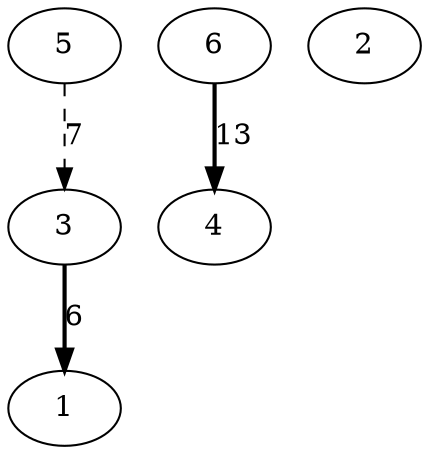 digraph G {
3 -> 1 [style=bold, label=6];
6 -> 4 [style=bold, label=13];
5 -> 3 [style=dashed, label=7];
1; 
2; 
3; 
4; 
5; 
6; 
}
